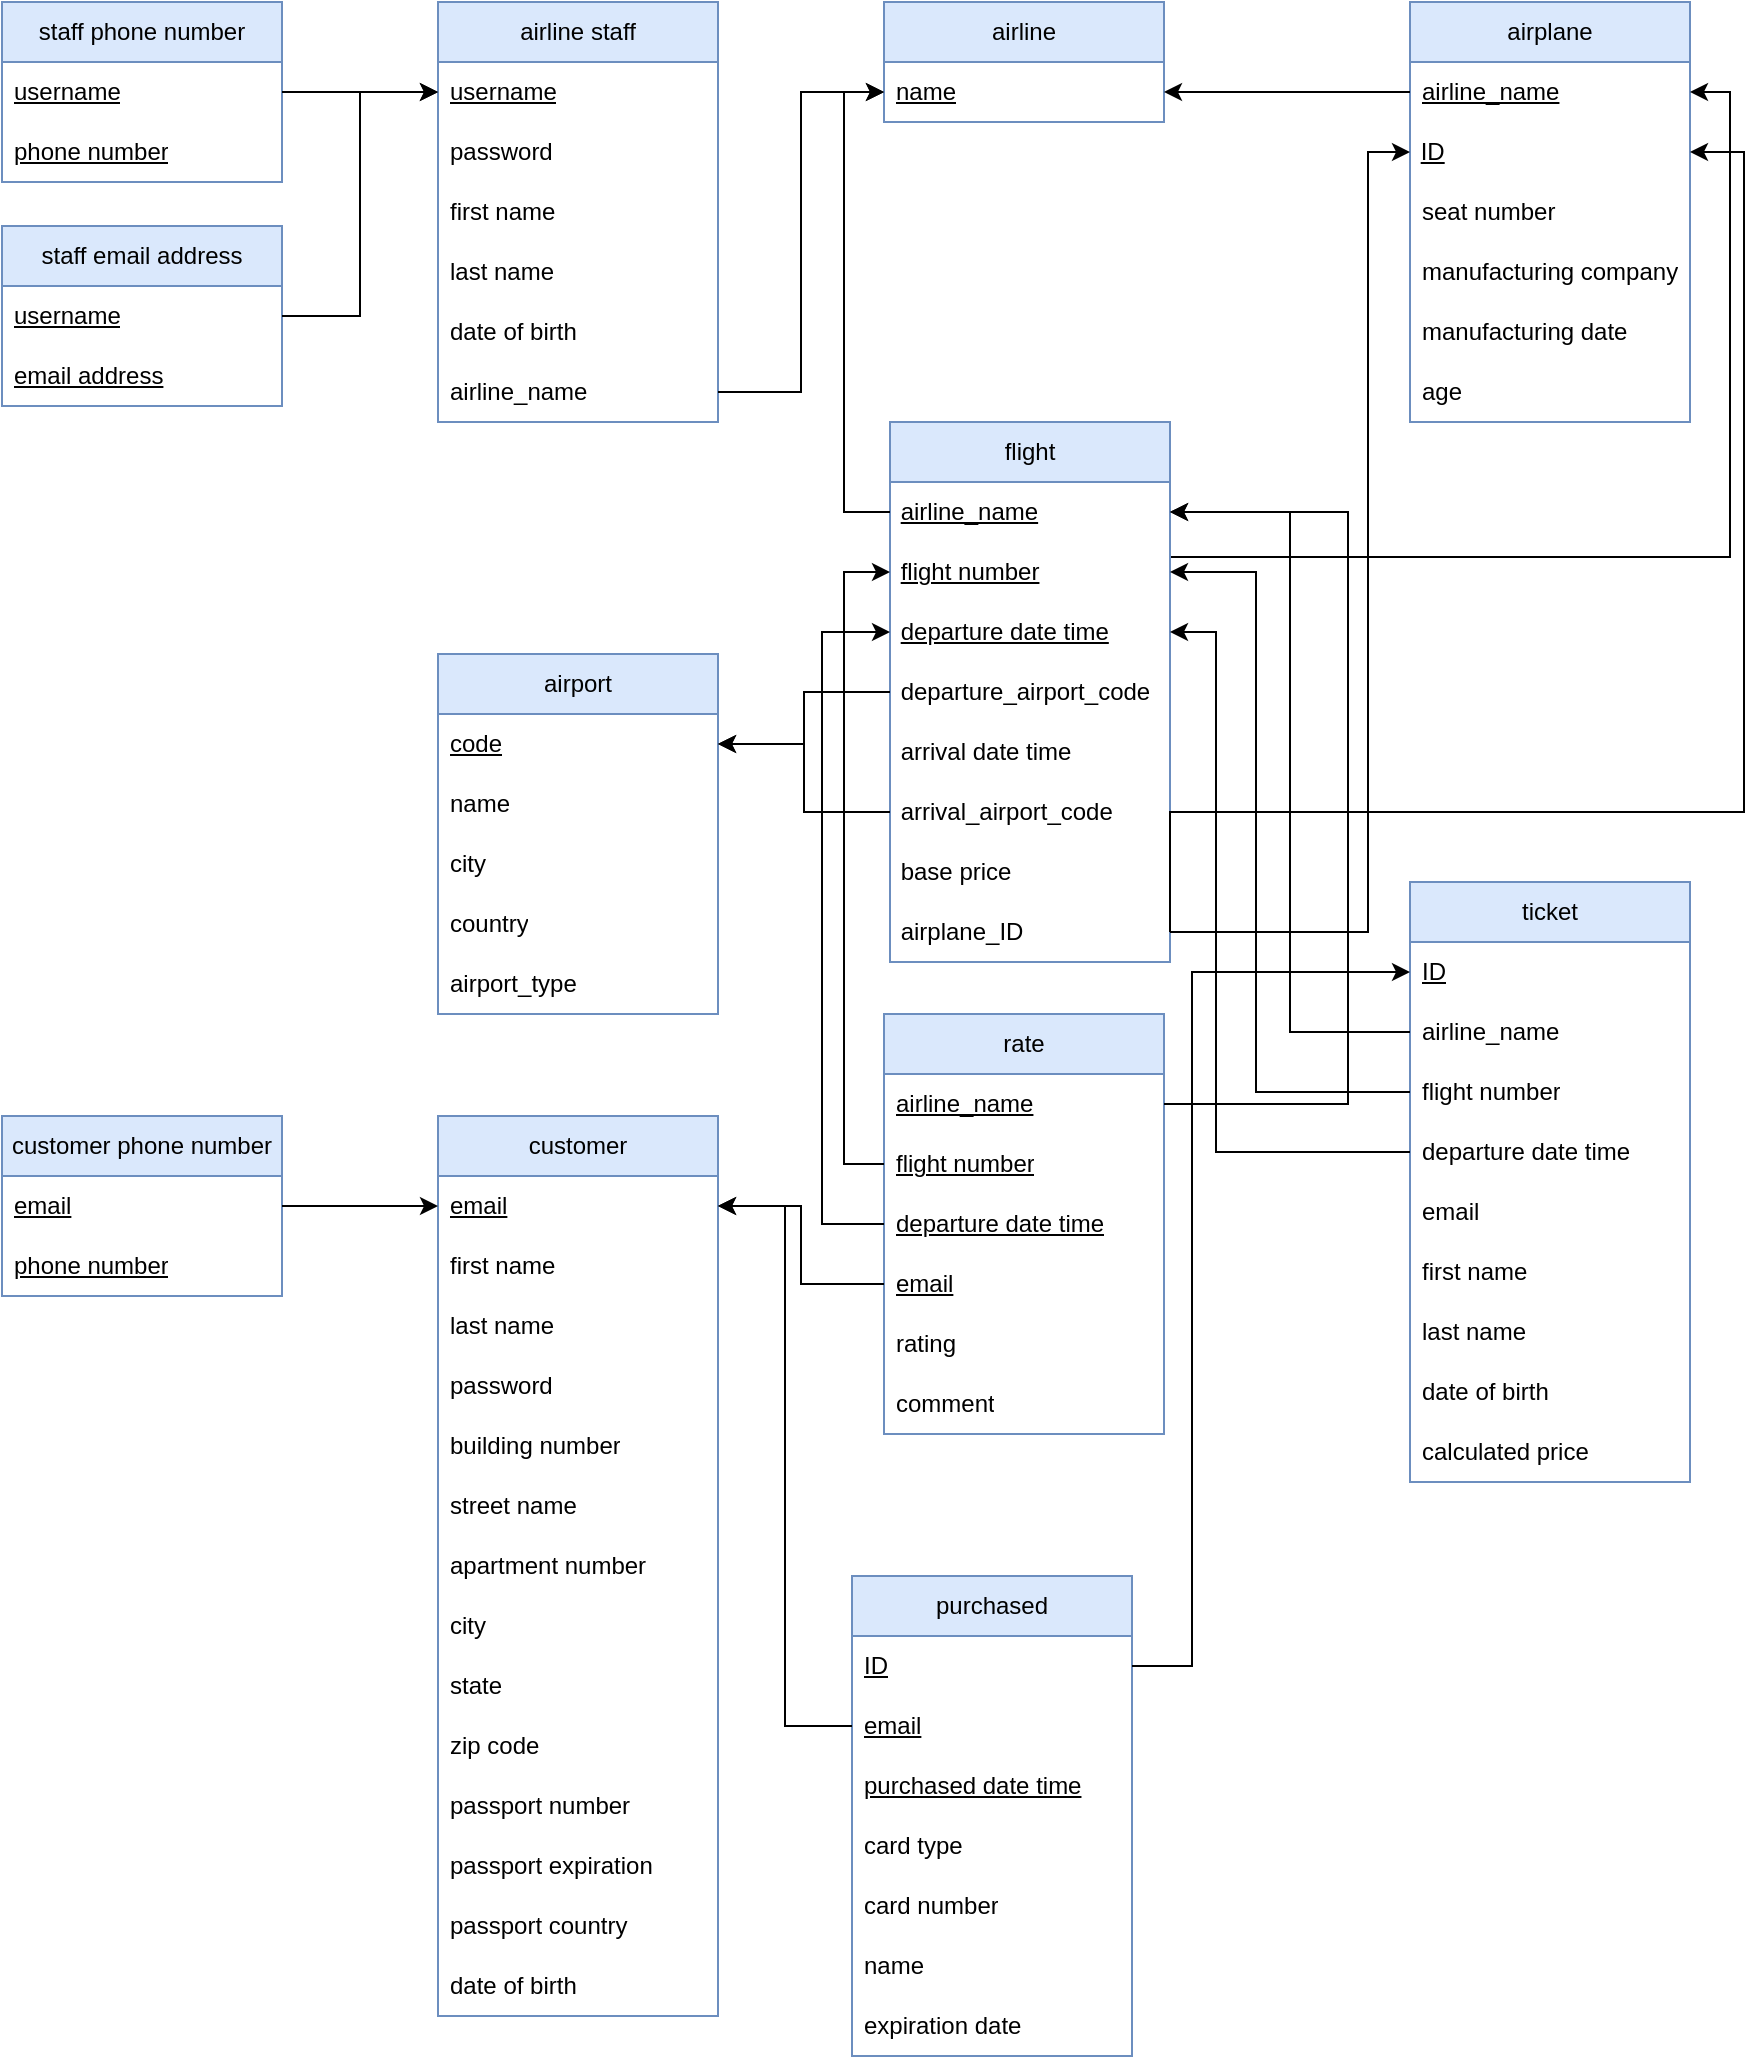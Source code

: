 <mxfile version="21.0.2" type="device"><diagram name="第 1 页" id="LL_mZ3iW91xQYAQ1SZW5"><mxGraphModel dx="984" dy="546" grid="0" gridSize="10" guides="1" tooltips="1" connect="1" arrows="1" fold="1" page="1" pageScale="1" pageWidth="827" pageHeight="1169" math="0" shadow="0"><root><mxCell id="0"/><mxCell id="1" parent="0"/><mxCell id="xITh1MtsY8NLnz4FpADZ-1" value="airline staff" style="swimlane;fontStyle=0;childLayout=stackLayout;horizontal=1;startSize=30;horizontalStack=0;resizeParent=1;resizeParentMax=0;resizeLast=0;collapsible=1;marginBottom=0;whiteSpace=wrap;html=1;fillColor=#dae8fc;strokeColor=#6c8ebf;" parent="1" vertex="1"><mxGeometry x="228" y="25" width="140" height="210" as="geometry"/></mxCell><mxCell id="xITh1MtsY8NLnz4FpADZ-2" value="&lt;u&gt;username&lt;/u&gt;" style="text;strokeColor=none;fillColor=none;align=left;verticalAlign=middle;spacingLeft=4;spacingRight=4;overflow=hidden;points=[[0,0.5],[1,0.5]];portConstraint=eastwest;rotatable=0;whiteSpace=wrap;html=1;" parent="xITh1MtsY8NLnz4FpADZ-1" vertex="1"><mxGeometry y="30" width="140" height="30" as="geometry"/></mxCell><mxCell id="xITh1MtsY8NLnz4FpADZ-3" value="password" style="text;strokeColor=none;fillColor=none;align=left;verticalAlign=middle;spacingLeft=4;spacingRight=4;overflow=hidden;points=[[0,0.5],[1,0.5]];portConstraint=eastwest;rotatable=0;whiteSpace=wrap;html=1;" parent="xITh1MtsY8NLnz4FpADZ-1" vertex="1"><mxGeometry y="60" width="140" height="30" as="geometry"/></mxCell><mxCell id="xITh1MtsY8NLnz4FpADZ-4" value="first name" style="text;strokeColor=none;fillColor=none;align=left;verticalAlign=middle;spacingLeft=4;spacingRight=4;overflow=hidden;points=[[0,0.5],[1,0.5]];portConstraint=eastwest;rotatable=0;whiteSpace=wrap;html=1;" parent="xITh1MtsY8NLnz4FpADZ-1" vertex="1"><mxGeometry y="90" width="140" height="30" as="geometry"/></mxCell><mxCell id="xITh1MtsY8NLnz4FpADZ-5" value="last name" style="text;strokeColor=none;fillColor=none;align=left;verticalAlign=middle;spacingLeft=4;spacingRight=4;overflow=hidden;points=[[0,0.5],[1,0.5]];portConstraint=eastwest;rotatable=0;whiteSpace=wrap;html=1;" parent="xITh1MtsY8NLnz4FpADZ-1" vertex="1"><mxGeometry y="120" width="140" height="30" as="geometry"/></mxCell><mxCell id="xITh1MtsY8NLnz4FpADZ-6" value="date of birth" style="text;strokeColor=none;fillColor=none;align=left;verticalAlign=middle;spacingLeft=4;spacingRight=4;overflow=hidden;points=[[0,0.5],[1,0.5]];portConstraint=eastwest;rotatable=0;whiteSpace=wrap;html=1;" parent="xITh1MtsY8NLnz4FpADZ-1" vertex="1"><mxGeometry y="150" width="140" height="30" as="geometry"/></mxCell><mxCell id="xITh1MtsY8NLnz4FpADZ-9" value="airline_name" style="text;strokeColor=none;fillColor=none;align=left;verticalAlign=middle;spacingLeft=4;spacingRight=4;overflow=hidden;points=[[0,0.5],[1,0.5]];portConstraint=eastwest;rotatable=0;whiteSpace=wrap;html=1;" parent="xITh1MtsY8NLnz4FpADZ-1" vertex="1"><mxGeometry y="180" width="140" height="30" as="geometry"/></mxCell><mxCell id="xITh1MtsY8NLnz4FpADZ-10" value="airline" style="swimlane;fontStyle=0;childLayout=stackLayout;horizontal=1;startSize=30;horizontalStack=0;resizeParent=1;resizeParentMax=0;resizeLast=0;collapsible=1;marginBottom=0;whiteSpace=wrap;html=1;fillColor=#dae8fc;strokeColor=#6c8ebf;" parent="1" vertex="1"><mxGeometry x="451" y="25" width="140" height="60" as="geometry"/></mxCell><mxCell id="xITh1MtsY8NLnz4FpADZ-11" value="&lt;u&gt;name&lt;/u&gt;" style="text;strokeColor=none;fillColor=none;align=left;verticalAlign=middle;spacingLeft=4;spacingRight=4;overflow=hidden;points=[[0,0.5],[1,0.5]];portConstraint=eastwest;rotatable=0;whiteSpace=wrap;html=1;" parent="xITh1MtsY8NLnz4FpADZ-10" vertex="1"><mxGeometry y="30" width="140" height="30" as="geometry"/></mxCell><mxCell id="xITh1MtsY8NLnz4FpADZ-12" style="edgeStyle=orthogonalEdgeStyle;rounded=0;orthogonalLoop=1;jettySize=auto;html=1;exitX=1;exitY=0.5;exitDx=0;exitDy=0;entryX=0;entryY=0.5;entryDx=0;entryDy=0;" parent="1" source="xITh1MtsY8NLnz4FpADZ-9" target="xITh1MtsY8NLnz4FpADZ-11" edge="1"><mxGeometry relative="1" as="geometry"/></mxCell><mxCell id="xITh1MtsY8NLnz4FpADZ-13" value="airplane" style="swimlane;fontStyle=0;childLayout=stackLayout;horizontal=1;startSize=30;horizontalStack=0;resizeParent=1;resizeParentMax=0;resizeLast=0;collapsible=1;marginBottom=0;whiteSpace=wrap;html=1;fillColor=#dae8fc;strokeColor=#6c8ebf;" parent="1" vertex="1"><mxGeometry x="714" y="25" width="140" height="210" as="geometry"/></mxCell><mxCell id="xITh1MtsY8NLnz4FpADZ-19" value="&lt;u&gt;airline_name&lt;/u&gt;" style="text;strokeColor=none;fillColor=none;align=left;verticalAlign=middle;spacingLeft=4;spacingRight=4;overflow=hidden;points=[[0,0.5],[1,0.5]];portConstraint=eastwest;rotatable=0;whiteSpace=wrap;html=1;" parent="xITh1MtsY8NLnz4FpADZ-13" vertex="1"><mxGeometry y="30" width="140" height="30" as="geometry"/></mxCell><mxCell id="xITh1MtsY8NLnz4FpADZ-14" value="&amp;nbsp;&lt;u&gt;ID&lt;/u&gt;" style="ellipse;whiteSpace=wrap;html=1;align=left;strokeColor=none;fillColor=none;rounded=0;labelBackgroundColor=none;" parent="xITh1MtsY8NLnz4FpADZ-13" vertex="1"><mxGeometry y="60" width="140" height="30" as="geometry"/></mxCell><mxCell id="xITh1MtsY8NLnz4FpADZ-15" value="seat number" style="text;strokeColor=none;fillColor=none;align=left;verticalAlign=middle;spacingLeft=4;spacingRight=4;overflow=hidden;points=[[0,0.5],[1,0.5]];portConstraint=eastwest;rotatable=0;whiteSpace=wrap;html=1;" parent="xITh1MtsY8NLnz4FpADZ-13" vertex="1"><mxGeometry y="90" width="140" height="30" as="geometry"/></mxCell><mxCell id="xITh1MtsY8NLnz4FpADZ-16" value="manufacturing company" style="text;strokeColor=none;fillColor=none;align=left;verticalAlign=middle;spacingLeft=4;spacingRight=4;overflow=hidden;points=[[0,0.5],[1,0.5]];portConstraint=eastwest;rotatable=0;whiteSpace=wrap;html=1;" parent="xITh1MtsY8NLnz4FpADZ-13" vertex="1"><mxGeometry y="120" width="140" height="30" as="geometry"/></mxCell><mxCell id="xITh1MtsY8NLnz4FpADZ-17" value="manufacturing date" style="text;strokeColor=none;fillColor=none;align=left;verticalAlign=middle;spacingLeft=4;spacingRight=4;overflow=hidden;points=[[0,0.5],[1,0.5]];portConstraint=eastwest;rotatable=0;whiteSpace=wrap;html=1;" parent="xITh1MtsY8NLnz4FpADZ-13" vertex="1"><mxGeometry y="150" width="140" height="30" as="geometry"/></mxCell><mxCell id="xITh1MtsY8NLnz4FpADZ-18" value="age" style="text;strokeColor=none;fillColor=none;align=left;verticalAlign=middle;spacingLeft=4;spacingRight=4;overflow=hidden;points=[[0,0.5],[1,0.5]];portConstraint=eastwest;rotatable=0;whiteSpace=wrap;html=1;" parent="xITh1MtsY8NLnz4FpADZ-13" vertex="1"><mxGeometry y="180" width="140" height="30" as="geometry"/></mxCell><mxCell id="xITh1MtsY8NLnz4FpADZ-20" style="edgeStyle=orthogonalEdgeStyle;rounded=0;orthogonalLoop=1;jettySize=auto;html=1;exitX=0;exitY=0.5;exitDx=0;exitDy=0;entryX=1;entryY=0.5;entryDx=0;entryDy=0;" parent="1" source="xITh1MtsY8NLnz4FpADZ-19" target="xITh1MtsY8NLnz4FpADZ-11" edge="1"><mxGeometry relative="1" as="geometry"/></mxCell><mxCell id="xITh1MtsY8NLnz4FpADZ-28" style="edgeStyle=orthogonalEdgeStyle;rounded=0;orthogonalLoop=1;jettySize=auto;html=1;exitX=1;exitY=0.25;exitDx=0;exitDy=0;entryX=1;entryY=0.5;entryDx=0;entryDy=0;" parent="1" source="xITh1MtsY8NLnz4FpADZ-21" target="xITh1MtsY8NLnz4FpADZ-19" edge="1"><mxGeometry relative="1" as="geometry"/></mxCell><mxCell id="xITh1MtsY8NLnz4FpADZ-21" value="flight" style="swimlane;fontStyle=0;childLayout=stackLayout;horizontal=1;startSize=30;horizontalStack=0;resizeParent=1;resizeParentMax=0;resizeLast=0;collapsible=1;marginBottom=0;whiteSpace=wrap;html=1;fillColor=#dae8fc;strokeColor=#6c8ebf;" parent="1" vertex="1"><mxGeometry x="454" y="235" width="140" height="270" as="geometry"/></mxCell><mxCell id="xITh1MtsY8NLnz4FpADZ-26" value="&amp;nbsp;&lt;u&gt;airline_name&lt;/u&gt;" style="ellipse;whiteSpace=wrap;html=1;align=left;strokeColor=none;fillColor=none;rounded=0;labelBackgroundColor=none;" parent="xITh1MtsY8NLnz4FpADZ-21" vertex="1"><mxGeometry y="30" width="140" height="30" as="geometry"/></mxCell><mxCell id="xITh1MtsY8NLnz4FpADZ-22" value="&amp;nbsp;&lt;u&gt;flight number&lt;/u&gt;" style="ellipse;whiteSpace=wrap;html=1;align=left;strokeColor=none;fillColor=none;rounded=0;labelBackgroundColor=none;" parent="xITh1MtsY8NLnz4FpADZ-21" vertex="1"><mxGeometry y="60" width="140" height="30" as="geometry"/></mxCell><mxCell id="xITh1MtsY8NLnz4FpADZ-23" value="&amp;nbsp;&lt;u&gt;departure date time&lt;/u&gt;" style="ellipse;whiteSpace=wrap;html=1;align=left;strokeColor=none;fillColor=none;rounded=0;labelBackgroundColor=none;" parent="xITh1MtsY8NLnz4FpADZ-21" vertex="1"><mxGeometry y="90" width="140" height="30" as="geometry"/></mxCell><mxCell id="xITh1MtsY8NLnz4FpADZ-37" value="&amp;nbsp;departure_airport_code" style="ellipse;whiteSpace=wrap;html=1;align=left;strokeColor=none;fillColor=none;rounded=0;labelBackgroundColor=none;" parent="xITh1MtsY8NLnz4FpADZ-21" vertex="1"><mxGeometry y="120" width="140" height="30" as="geometry"/></mxCell><mxCell id="xITh1MtsY8NLnz4FpADZ-24" value="&amp;nbsp;arrival date time" style="ellipse;whiteSpace=wrap;html=1;align=left;strokeColor=none;fillColor=none;rounded=0;labelBackgroundColor=none;" parent="xITh1MtsY8NLnz4FpADZ-21" vertex="1"><mxGeometry y="150" width="140" height="30" as="geometry"/></mxCell><mxCell id="xITh1MtsY8NLnz4FpADZ-38" value="&amp;nbsp;arrival_airport_code" style="ellipse;whiteSpace=wrap;html=1;align=left;strokeColor=none;fillColor=none;rounded=0;labelBackgroundColor=none;" parent="xITh1MtsY8NLnz4FpADZ-21" vertex="1"><mxGeometry y="180" width="140" height="30" as="geometry"/></mxCell><mxCell id="xITh1MtsY8NLnz4FpADZ-25" value="&amp;nbsp;base price" style="ellipse;whiteSpace=wrap;html=1;align=left;strokeColor=none;fillColor=none;rounded=0;labelBackgroundColor=none;" parent="xITh1MtsY8NLnz4FpADZ-21" vertex="1"><mxGeometry y="210" width="140" height="30" as="geometry"/></mxCell><mxCell id="xITh1MtsY8NLnz4FpADZ-29" value="&amp;nbsp;airplane_ID" style="ellipse;whiteSpace=wrap;html=1;align=left;strokeColor=none;fillColor=none;rounded=0;labelBackgroundColor=none;" parent="xITh1MtsY8NLnz4FpADZ-21" vertex="1"><mxGeometry y="240" width="140" height="30" as="geometry"/></mxCell><mxCell id="xITh1MtsY8NLnz4FpADZ-27" style="edgeStyle=orthogonalEdgeStyle;rounded=0;orthogonalLoop=1;jettySize=auto;html=1;exitX=0;exitY=0.5;exitDx=0;exitDy=0;entryX=0;entryY=0.5;entryDx=0;entryDy=0;" parent="1" source="xITh1MtsY8NLnz4FpADZ-26" target="xITh1MtsY8NLnz4FpADZ-11" edge="1"><mxGeometry relative="1" as="geometry"/></mxCell><mxCell id="xITh1MtsY8NLnz4FpADZ-30" style="edgeStyle=orthogonalEdgeStyle;rounded=0;orthogonalLoop=1;jettySize=auto;html=1;exitX=1;exitY=0.5;exitDx=0;exitDy=0;entryX=1;entryY=0.5;entryDx=0;entryDy=0;" parent="1" source="xITh1MtsY8NLnz4FpADZ-29" target="xITh1MtsY8NLnz4FpADZ-14" edge="1"><mxGeometry relative="1" as="geometry"><Array as="points"><mxPoint x="881" y="430"/><mxPoint x="881" y="100"/></Array></mxGeometry></mxCell><mxCell id="xITh1MtsY8NLnz4FpADZ-31" value="airport" style="swimlane;fontStyle=0;childLayout=stackLayout;horizontal=1;startSize=30;horizontalStack=0;resizeParent=1;resizeParentMax=0;resizeLast=0;collapsible=1;marginBottom=0;whiteSpace=wrap;html=1;fillColor=#dae8fc;strokeColor=#6c8ebf;" parent="1" vertex="1"><mxGeometry x="228" y="351" width="140" height="180" as="geometry"/></mxCell><mxCell id="xITh1MtsY8NLnz4FpADZ-32" value="&lt;u&gt;code&lt;/u&gt;" style="text;strokeColor=none;fillColor=none;align=left;verticalAlign=middle;spacingLeft=4;spacingRight=4;overflow=hidden;points=[[0,0.5],[1,0.5]];portConstraint=eastwest;rotatable=0;whiteSpace=wrap;html=1;" parent="xITh1MtsY8NLnz4FpADZ-31" vertex="1"><mxGeometry y="30" width="140" height="30" as="geometry"/></mxCell><mxCell id="xITh1MtsY8NLnz4FpADZ-33" value="name" style="text;strokeColor=none;fillColor=none;align=left;verticalAlign=middle;spacingLeft=4;spacingRight=4;overflow=hidden;points=[[0,0.5],[1,0.5]];portConstraint=eastwest;rotatable=0;whiteSpace=wrap;html=1;" parent="xITh1MtsY8NLnz4FpADZ-31" vertex="1"><mxGeometry y="60" width="140" height="30" as="geometry"/></mxCell><mxCell id="xITh1MtsY8NLnz4FpADZ-34" value="city" style="text;strokeColor=none;fillColor=none;align=left;verticalAlign=middle;spacingLeft=4;spacingRight=4;overflow=hidden;points=[[0,0.5],[1,0.5]];portConstraint=eastwest;rotatable=0;whiteSpace=wrap;html=1;" parent="xITh1MtsY8NLnz4FpADZ-31" vertex="1"><mxGeometry y="90" width="140" height="30" as="geometry"/></mxCell><mxCell id="xITh1MtsY8NLnz4FpADZ-35" value="country" style="text;strokeColor=none;fillColor=none;align=left;verticalAlign=middle;spacingLeft=4;spacingRight=4;overflow=hidden;points=[[0,0.5],[1,0.5]];portConstraint=eastwest;rotatable=0;whiteSpace=wrap;html=1;" parent="xITh1MtsY8NLnz4FpADZ-31" vertex="1"><mxGeometry y="120" width="140" height="30" as="geometry"/></mxCell><mxCell id="xITh1MtsY8NLnz4FpADZ-36" value="airport_type" style="text;strokeColor=none;fillColor=none;align=left;verticalAlign=middle;spacingLeft=4;spacingRight=4;overflow=hidden;points=[[0,0.5],[1,0.5]];portConstraint=eastwest;rotatable=0;whiteSpace=wrap;html=1;" parent="xITh1MtsY8NLnz4FpADZ-31" vertex="1"><mxGeometry y="150" width="140" height="30" as="geometry"/></mxCell><mxCell id="xITh1MtsY8NLnz4FpADZ-39" style="edgeStyle=orthogonalEdgeStyle;rounded=0;orthogonalLoop=1;jettySize=auto;html=1;exitX=0;exitY=0.5;exitDx=0;exitDy=0;entryX=1;entryY=0.5;entryDx=0;entryDy=0;" parent="1" source="xITh1MtsY8NLnz4FpADZ-37" target="xITh1MtsY8NLnz4FpADZ-32" edge="1"><mxGeometry relative="1" as="geometry"/></mxCell><mxCell id="xITh1MtsY8NLnz4FpADZ-40" style="edgeStyle=orthogonalEdgeStyle;rounded=0;orthogonalLoop=1;jettySize=auto;html=1;exitX=0;exitY=0.5;exitDx=0;exitDy=0;entryX=1;entryY=0.5;entryDx=0;entryDy=0;" parent="1" source="xITh1MtsY8NLnz4FpADZ-38" target="xITh1MtsY8NLnz4FpADZ-32" edge="1"><mxGeometry relative="1" as="geometry"/></mxCell><mxCell id="xITh1MtsY8NLnz4FpADZ-41" value="ticket" style="swimlane;fontStyle=0;childLayout=stackLayout;horizontal=1;startSize=30;horizontalStack=0;resizeParent=1;resizeParentMax=0;resizeLast=0;collapsible=1;marginBottom=0;whiteSpace=wrap;html=1;fillColor=#dae8fc;strokeColor=#6c8ebf;" parent="1" vertex="1"><mxGeometry x="714" y="465" width="140" height="300" as="geometry"/></mxCell><mxCell id="xITh1MtsY8NLnz4FpADZ-42" value="&lt;u&gt;ID&lt;/u&gt;" style="text;strokeColor=none;fillColor=none;align=left;verticalAlign=middle;spacingLeft=4;spacingRight=4;overflow=hidden;points=[[0,0.5],[1,0.5]];portConstraint=eastwest;rotatable=0;whiteSpace=wrap;html=1;" parent="xITh1MtsY8NLnz4FpADZ-41" vertex="1"><mxGeometry y="30" width="140" height="30" as="geometry"/></mxCell><mxCell id="xITh1MtsY8NLnz4FpADZ-53" value="airline_name" style="text;strokeColor=none;fillColor=none;align=left;verticalAlign=middle;spacingLeft=4;spacingRight=4;overflow=hidden;points=[[0,0.5],[1,0.5]];portConstraint=eastwest;rotatable=0;whiteSpace=wrap;html=1;" parent="xITh1MtsY8NLnz4FpADZ-41" vertex="1"><mxGeometry y="60" width="140" height="30" as="geometry"/></mxCell><mxCell id="xITh1MtsY8NLnz4FpADZ-52" value="flight number" style="text;strokeColor=none;fillColor=none;align=left;verticalAlign=middle;spacingLeft=4;spacingRight=4;overflow=hidden;points=[[0,0.5],[1,0.5]];portConstraint=eastwest;rotatable=0;whiteSpace=wrap;html=1;" parent="xITh1MtsY8NLnz4FpADZ-41" vertex="1"><mxGeometry y="90" width="140" height="30" as="geometry"/></mxCell><mxCell id="xITh1MtsY8NLnz4FpADZ-48" value="departure date time" style="text;strokeColor=none;fillColor=none;align=left;verticalAlign=middle;spacingLeft=4;spacingRight=4;overflow=hidden;points=[[0,0.5],[1,0.5]];portConstraint=eastwest;rotatable=0;whiteSpace=wrap;html=1;" parent="xITh1MtsY8NLnz4FpADZ-41" vertex="1"><mxGeometry y="120" width="140" height="30" as="geometry"/></mxCell><mxCell id="xITh1MtsY8NLnz4FpADZ-43" value="email" style="text;strokeColor=none;fillColor=none;align=left;verticalAlign=middle;spacingLeft=4;spacingRight=4;overflow=hidden;points=[[0,0.5],[1,0.5]];portConstraint=eastwest;rotatable=0;whiteSpace=wrap;html=1;" parent="xITh1MtsY8NLnz4FpADZ-41" vertex="1"><mxGeometry y="150" width="140" height="30" as="geometry"/></mxCell><mxCell id="xITh1MtsY8NLnz4FpADZ-44" value="first name" style="text;strokeColor=none;fillColor=none;align=left;verticalAlign=middle;spacingLeft=4;spacingRight=4;overflow=hidden;points=[[0,0.5],[1,0.5]];portConstraint=eastwest;rotatable=0;whiteSpace=wrap;html=1;" parent="xITh1MtsY8NLnz4FpADZ-41" vertex="1"><mxGeometry y="180" width="140" height="30" as="geometry"/></mxCell><mxCell id="xITh1MtsY8NLnz4FpADZ-45" value="last name" style="text;strokeColor=none;fillColor=none;align=left;verticalAlign=middle;spacingLeft=4;spacingRight=4;overflow=hidden;points=[[0,0.5],[1,0.5]];portConstraint=eastwest;rotatable=0;whiteSpace=wrap;html=1;" parent="xITh1MtsY8NLnz4FpADZ-41" vertex="1"><mxGeometry y="210" width="140" height="30" as="geometry"/></mxCell><mxCell id="xITh1MtsY8NLnz4FpADZ-46" value="date of birth" style="text;strokeColor=none;fillColor=none;align=left;verticalAlign=middle;spacingLeft=4;spacingRight=4;overflow=hidden;points=[[0,0.5],[1,0.5]];portConstraint=eastwest;rotatable=0;whiteSpace=wrap;html=1;" parent="xITh1MtsY8NLnz4FpADZ-41" vertex="1"><mxGeometry y="240" width="140" height="30" as="geometry"/></mxCell><mxCell id="xITh1MtsY8NLnz4FpADZ-47" value="calculated price" style="text;strokeColor=none;fillColor=none;align=left;verticalAlign=middle;spacingLeft=4;spacingRight=4;overflow=hidden;points=[[0,0.5],[1,0.5]];portConstraint=eastwest;rotatable=0;whiteSpace=wrap;html=1;" parent="xITh1MtsY8NLnz4FpADZ-41" vertex="1"><mxGeometry y="270" width="140" height="30" as="geometry"/></mxCell><mxCell id="xITh1MtsY8NLnz4FpADZ-54" style="edgeStyle=orthogonalEdgeStyle;rounded=0;orthogonalLoop=1;jettySize=auto;html=1;exitX=0;exitY=0.5;exitDx=0;exitDy=0;entryX=1;entryY=0.5;entryDx=0;entryDy=0;" parent="1" source="xITh1MtsY8NLnz4FpADZ-53" target="xITh1MtsY8NLnz4FpADZ-26" edge="1"><mxGeometry relative="1" as="geometry"/></mxCell><mxCell id="xITh1MtsY8NLnz4FpADZ-55" style="edgeStyle=orthogonalEdgeStyle;rounded=0;orthogonalLoop=1;jettySize=auto;html=1;exitX=0;exitY=0.5;exitDx=0;exitDy=0;entryX=1;entryY=0.5;entryDx=0;entryDy=0;" parent="1" source="xITh1MtsY8NLnz4FpADZ-52" target="xITh1MtsY8NLnz4FpADZ-22" edge="1"><mxGeometry relative="1" as="geometry"><Array as="points"><mxPoint x="637" y="570"/><mxPoint x="637" y="310"/></Array></mxGeometry></mxCell><mxCell id="xITh1MtsY8NLnz4FpADZ-56" style="edgeStyle=orthogonalEdgeStyle;rounded=0;orthogonalLoop=1;jettySize=auto;html=1;exitX=0;exitY=0.5;exitDx=0;exitDy=0;entryX=1;entryY=0.5;entryDx=0;entryDy=0;" parent="1" source="xITh1MtsY8NLnz4FpADZ-48" target="xITh1MtsY8NLnz4FpADZ-23" edge="1"><mxGeometry relative="1" as="geometry"><Array as="points"><mxPoint x="617" y="600"/><mxPoint x="617" y="340"/></Array></mxGeometry></mxCell><mxCell id="xITh1MtsY8NLnz4FpADZ-57" value="customer" style="swimlane;fontStyle=0;childLayout=stackLayout;horizontal=1;startSize=30;horizontalStack=0;resizeParent=1;resizeParentMax=0;resizeLast=0;collapsible=1;marginBottom=0;whiteSpace=wrap;html=1;fillColor=#dae8fc;strokeColor=#6c8ebf;" parent="1" vertex="1"><mxGeometry x="228" y="582" width="140" height="450" as="geometry"/></mxCell><mxCell id="xITh1MtsY8NLnz4FpADZ-58" value="&lt;u&gt;email&lt;/u&gt;" style="text;strokeColor=none;fillColor=none;align=left;verticalAlign=middle;spacingLeft=4;spacingRight=4;overflow=hidden;points=[[0,0.5],[1,0.5]];portConstraint=eastwest;rotatable=0;whiteSpace=wrap;html=1;" parent="xITh1MtsY8NLnz4FpADZ-57" vertex="1"><mxGeometry y="30" width="140" height="30" as="geometry"/></mxCell><mxCell id="xITh1MtsY8NLnz4FpADZ-60" value="first name" style="text;strokeColor=none;fillColor=none;align=left;verticalAlign=middle;spacingLeft=4;spacingRight=4;overflow=hidden;points=[[0,0.5],[1,0.5]];portConstraint=eastwest;rotatable=0;whiteSpace=wrap;html=1;" parent="xITh1MtsY8NLnz4FpADZ-57" vertex="1"><mxGeometry y="60" width="140" height="30" as="geometry"/></mxCell><mxCell id="xITh1MtsY8NLnz4FpADZ-61" value="last name" style="text;strokeColor=none;fillColor=none;align=left;verticalAlign=middle;spacingLeft=4;spacingRight=4;overflow=hidden;points=[[0,0.5],[1,0.5]];portConstraint=eastwest;rotatable=0;whiteSpace=wrap;html=1;" parent="xITh1MtsY8NLnz4FpADZ-57" vertex="1"><mxGeometry y="90" width="140" height="30" as="geometry"/></mxCell><mxCell id="xITh1MtsY8NLnz4FpADZ-62" value="password" style="text;strokeColor=none;fillColor=none;align=left;verticalAlign=middle;spacingLeft=4;spacingRight=4;overflow=hidden;points=[[0,0.5],[1,0.5]];portConstraint=eastwest;rotatable=0;whiteSpace=wrap;html=1;" parent="xITh1MtsY8NLnz4FpADZ-57" vertex="1"><mxGeometry y="120" width="140" height="30" as="geometry"/></mxCell><mxCell id="xITh1MtsY8NLnz4FpADZ-64" value="building number" style="text;strokeColor=none;fillColor=none;align=left;verticalAlign=middle;spacingLeft=4;spacingRight=4;overflow=hidden;points=[[0,0.5],[1,0.5]];portConstraint=eastwest;rotatable=0;whiteSpace=wrap;html=1;" parent="xITh1MtsY8NLnz4FpADZ-57" vertex="1"><mxGeometry y="150" width="140" height="30" as="geometry"/></mxCell><mxCell id="xITh1MtsY8NLnz4FpADZ-65" value="street name" style="text;strokeColor=none;fillColor=none;align=left;verticalAlign=middle;spacingLeft=4;spacingRight=4;overflow=hidden;points=[[0,0.5],[1,0.5]];portConstraint=eastwest;rotatable=0;whiteSpace=wrap;html=1;" parent="xITh1MtsY8NLnz4FpADZ-57" vertex="1"><mxGeometry y="180" width="140" height="30" as="geometry"/></mxCell><mxCell id="xITh1MtsY8NLnz4FpADZ-66" value="apartment number" style="text;strokeColor=none;fillColor=none;align=left;verticalAlign=middle;spacingLeft=4;spacingRight=4;overflow=hidden;points=[[0,0.5],[1,0.5]];portConstraint=eastwest;rotatable=0;whiteSpace=wrap;html=1;" parent="xITh1MtsY8NLnz4FpADZ-57" vertex="1"><mxGeometry y="210" width="140" height="30" as="geometry"/></mxCell><mxCell id="xITh1MtsY8NLnz4FpADZ-67" value="city" style="text;strokeColor=none;fillColor=none;align=left;verticalAlign=middle;spacingLeft=4;spacingRight=4;overflow=hidden;points=[[0,0.5],[1,0.5]];portConstraint=eastwest;rotatable=0;whiteSpace=wrap;html=1;" parent="xITh1MtsY8NLnz4FpADZ-57" vertex="1"><mxGeometry y="240" width="140" height="30" as="geometry"/></mxCell><mxCell id="xITh1MtsY8NLnz4FpADZ-68" value="state" style="text;strokeColor=none;fillColor=none;align=left;verticalAlign=middle;spacingLeft=4;spacingRight=4;overflow=hidden;points=[[0,0.5],[1,0.5]];portConstraint=eastwest;rotatable=0;whiteSpace=wrap;html=1;" parent="xITh1MtsY8NLnz4FpADZ-57" vertex="1"><mxGeometry y="270" width="140" height="30" as="geometry"/></mxCell><mxCell id="xITh1MtsY8NLnz4FpADZ-69" value="zip code" style="text;strokeColor=none;fillColor=none;align=left;verticalAlign=middle;spacingLeft=4;spacingRight=4;overflow=hidden;points=[[0,0.5],[1,0.5]];portConstraint=eastwest;rotatable=0;whiteSpace=wrap;html=1;" parent="xITh1MtsY8NLnz4FpADZ-57" vertex="1"><mxGeometry y="300" width="140" height="30" as="geometry"/></mxCell><mxCell id="xITh1MtsY8NLnz4FpADZ-71" value="passport number" style="text;strokeColor=none;fillColor=none;align=left;verticalAlign=middle;spacingLeft=4;spacingRight=4;overflow=hidden;points=[[0,0.5],[1,0.5]];portConstraint=eastwest;rotatable=0;whiteSpace=wrap;html=1;" parent="xITh1MtsY8NLnz4FpADZ-57" vertex="1"><mxGeometry y="330" width="140" height="30" as="geometry"/></mxCell><mxCell id="xITh1MtsY8NLnz4FpADZ-72" value="passport expiration" style="text;strokeColor=none;fillColor=none;align=left;verticalAlign=middle;spacingLeft=4;spacingRight=4;overflow=hidden;points=[[0,0.5],[1,0.5]];portConstraint=eastwest;rotatable=0;whiteSpace=wrap;html=1;" parent="xITh1MtsY8NLnz4FpADZ-57" vertex="1"><mxGeometry y="360" width="140" height="30" as="geometry"/></mxCell><mxCell id="xITh1MtsY8NLnz4FpADZ-73" value="passport country" style="text;strokeColor=none;fillColor=none;align=left;verticalAlign=middle;spacingLeft=4;spacingRight=4;overflow=hidden;points=[[0,0.5],[1,0.5]];portConstraint=eastwest;rotatable=0;whiteSpace=wrap;html=1;" parent="xITh1MtsY8NLnz4FpADZ-57" vertex="1"><mxGeometry y="390" width="140" height="30" as="geometry"/></mxCell><mxCell id="xITh1MtsY8NLnz4FpADZ-74" value="date of birth" style="text;strokeColor=none;fillColor=none;align=left;verticalAlign=middle;spacingLeft=4;spacingRight=4;overflow=hidden;points=[[0,0.5],[1,0.5]];portConstraint=eastwest;rotatable=0;whiteSpace=wrap;html=1;" parent="xITh1MtsY8NLnz4FpADZ-57" vertex="1"><mxGeometry y="420" width="140" height="30" as="geometry"/></mxCell><mxCell id="xITh1MtsY8NLnz4FpADZ-75" value="purchased" style="swimlane;fontStyle=0;childLayout=stackLayout;horizontal=1;startSize=30;horizontalStack=0;resizeParent=1;resizeParentMax=0;resizeLast=0;collapsible=1;marginBottom=0;whiteSpace=wrap;html=1;fillColor=#dae8fc;strokeColor=#6c8ebf;" parent="1" vertex="1"><mxGeometry x="435" y="812" width="140" height="240" as="geometry"/></mxCell><mxCell id="xITh1MtsY8NLnz4FpADZ-76" value="&lt;u&gt;ID&lt;/u&gt;" style="text;strokeColor=none;fillColor=none;align=left;verticalAlign=middle;spacingLeft=4;spacingRight=4;overflow=hidden;points=[[0,0.5],[1,0.5]];portConstraint=eastwest;rotatable=0;whiteSpace=wrap;html=1;" parent="xITh1MtsY8NLnz4FpADZ-75" vertex="1"><mxGeometry y="30" width="140" height="30" as="geometry"/></mxCell><mxCell id="xITh1MtsY8NLnz4FpADZ-77" value="&lt;u&gt;email&lt;/u&gt;" style="text;strokeColor=none;fillColor=none;align=left;verticalAlign=middle;spacingLeft=4;spacingRight=4;overflow=hidden;points=[[0,0.5],[1,0.5]];portConstraint=eastwest;rotatable=0;whiteSpace=wrap;html=1;" parent="xITh1MtsY8NLnz4FpADZ-75" vertex="1"><mxGeometry y="60" width="140" height="30" as="geometry"/></mxCell><mxCell id="xITh1MtsY8NLnz4FpADZ-78" value="&lt;u&gt;purchased date time&lt;/u&gt;" style="text;strokeColor=none;fillColor=none;align=left;verticalAlign=middle;spacingLeft=4;spacingRight=4;overflow=hidden;points=[[0,0.5],[1,0.5]];portConstraint=eastwest;rotatable=0;whiteSpace=wrap;html=1;" parent="xITh1MtsY8NLnz4FpADZ-75" vertex="1"><mxGeometry y="90" width="140" height="30" as="geometry"/></mxCell><mxCell id="xITh1MtsY8NLnz4FpADZ-79" value="card type" style="text;strokeColor=none;fillColor=none;align=left;verticalAlign=middle;spacingLeft=4;spacingRight=4;overflow=hidden;points=[[0,0.5],[1,0.5]];portConstraint=eastwest;rotatable=0;whiteSpace=wrap;html=1;" parent="xITh1MtsY8NLnz4FpADZ-75" vertex="1"><mxGeometry y="120" width="140" height="30" as="geometry"/></mxCell><mxCell id="xITh1MtsY8NLnz4FpADZ-80" value="card number" style="text;strokeColor=none;fillColor=none;align=left;verticalAlign=middle;spacingLeft=4;spacingRight=4;overflow=hidden;points=[[0,0.5],[1,0.5]];portConstraint=eastwest;rotatable=0;whiteSpace=wrap;html=1;" parent="xITh1MtsY8NLnz4FpADZ-75" vertex="1"><mxGeometry y="150" width="140" height="30" as="geometry"/></mxCell><mxCell id="xITh1MtsY8NLnz4FpADZ-81" value="name" style="text;strokeColor=none;fillColor=none;align=left;verticalAlign=middle;spacingLeft=4;spacingRight=4;overflow=hidden;points=[[0,0.5],[1,0.5]];portConstraint=eastwest;rotatable=0;whiteSpace=wrap;html=1;" parent="xITh1MtsY8NLnz4FpADZ-75" vertex="1"><mxGeometry y="180" width="140" height="30" as="geometry"/></mxCell><mxCell id="xITh1MtsY8NLnz4FpADZ-82" value="expiration date" style="text;strokeColor=none;fillColor=none;align=left;verticalAlign=middle;spacingLeft=4;spacingRight=4;overflow=hidden;points=[[0,0.5],[1,0.5]];portConstraint=eastwest;rotatable=0;whiteSpace=wrap;html=1;" parent="xITh1MtsY8NLnz4FpADZ-75" vertex="1"><mxGeometry y="210" width="140" height="30" as="geometry"/></mxCell><mxCell id="xITh1MtsY8NLnz4FpADZ-85" style="edgeStyle=orthogonalEdgeStyle;rounded=0;orthogonalLoop=1;jettySize=auto;html=1;exitX=1;exitY=0.5;exitDx=0;exitDy=0;entryX=0;entryY=0.5;entryDx=0;entryDy=0;" parent="1" source="xITh1MtsY8NLnz4FpADZ-76" target="xITh1MtsY8NLnz4FpADZ-42" edge="1"><mxGeometry relative="1" as="geometry"><Array as="points"><mxPoint x="605" y="857"/><mxPoint x="605" y="510"/></Array></mxGeometry></mxCell><mxCell id="xITh1MtsY8NLnz4FpADZ-86" style="edgeStyle=orthogonalEdgeStyle;rounded=0;orthogonalLoop=1;jettySize=auto;html=1;exitX=0;exitY=0.5;exitDx=0;exitDy=0;entryX=1;entryY=0.5;entryDx=0;entryDy=0;" parent="1" source="xITh1MtsY8NLnz4FpADZ-77" target="xITh1MtsY8NLnz4FpADZ-58" edge="1"><mxGeometry relative="1" as="geometry"/></mxCell><mxCell id="xITh1MtsY8NLnz4FpADZ-87" value="rate" style="swimlane;fontStyle=0;childLayout=stackLayout;horizontal=1;startSize=30;horizontalStack=0;resizeParent=1;resizeParentMax=0;resizeLast=0;collapsible=1;marginBottom=0;whiteSpace=wrap;html=1;fillColor=#dae8fc;strokeColor=#6c8ebf;" parent="1" vertex="1"><mxGeometry x="451" y="531" width="140" height="210" as="geometry"/></mxCell><mxCell id="xITh1MtsY8NLnz4FpADZ-88" value="&lt;u&gt;airline_name&lt;/u&gt;" style="text;strokeColor=none;fillColor=none;align=left;verticalAlign=middle;spacingLeft=4;spacingRight=4;overflow=hidden;points=[[0,0.5],[1,0.5]];portConstraint=eastwest;rotatable=0;whiteSpace=wrap;html=1;" parent="xITh1MtsY8NLnz4FpADZ-87" vertex="1"><mxGeometry y="30" width="140" height="30" as="geometry"/></mxCell><mxCell id="xITh1MtsY8NLnz4FpADZ-96" value="&lt;u&gt;flight number&lt;/u&gt;" style="text;strokeColor=none;fillColor=none;align=left;verticalAlign=middle;spacingLeft=4;spacingRight=4;overflow=hidden;points=[[0,0.5],[1,0.5]];portConstraint=eastwest;rotatable=0;whiteSpace=wrap;html=1;" parent="xITh1MtsY8NLnz4FpADZ-87" vertex="1"><mxGeometry y="60" width="140" height="30" as="geometry"/></mxCell><mxCell id="xITh1MtsY8NLnz4FpADZ-95" value="&lt;u&gt;departure date time&lt;/u&gt;" style="text;strokeColor=none;fillColor=none;align=left;verticalAlign=middle;spacingLeft=4;spacingRight=4;overflow=hidden;points=[[0,0.5],[1,0.5]];portConstraint=eastwest;rotatable=0;whiteSpace=wrap;html=1;" parent="xITh1MtsY8NLnz4FpADZ-87" vertex="1"><mxGeometry y="90" width="140" height="30" as="geometry"/></mxCell><mxCell id="xITh1MtsY8NLnz4FpADZ-89" value="&lt;u&gt;email&lt;/u&gt;" style="text;strokeColor=none;fillColor=none;align=left;verticalAlign=middle;spacingLeft=4;spacingRight=4;overflow=hidden;points=[[0,0.5],[1,0.5]];portConstraint=eastwest;rotatable=0;whiteSpace=wrap;html=1;" parent="xITh1MtsY8NLnz4FpADZ-87" vertex="1"><mxGeometry y="120" width="140" height="30" as="geometry"/></mxCell><mxCell id="xITh1MtsY8NLnz4FpADZ-90" value="rating" style="text;strokeColor=none;fillColor=none;align=left;verticalAlign=middle;spacingLeft=4;spacingRight=4;overflow=hidden;points=[[0,0.5],[1,0.5]];portConstraint=eastwest;rotatable=0;whiteSpace=wrap;html=1;" parent="xITh1MtsY8NLnz4FpADZ-87" vertex="1"><mxGeometry y="150" width="140" height="30" as="geometry"/></mxCell><mxCell id="xITh1MtsY8NLnz4FpADZ-91" value="comment" style="text;strokeColor=none;fillColor=none;align=left;verticalAlign=middle;spacingLeft=4;spacingRight=4;overflow=hidden;points=[[0,0.5],[1,0.5]];portConstraint=eastwest;rotatable=0;whiteSpace=wrap;html=1;" parent="xITh1MtsY8NLnz4FpADZ-87" vertex="1"><mxGeometry y="180" width="140" height="30" as="geometry"/></mxCell><mxCell id="xITh1MtsY8NLnz4FpADZ-97" style="edgeStyle=orthogonalEdgeStyle;rounded=0;orthogonalLoop=1;jettySize=auto;html=1;exitX=0;exitY=0.5;exitDx=0;exitDy=0;entryX=1;entryY=0.5;entryDx=0;entryDy=0;" parent="1" source="xITh1MtsY8NLnz4FpADZ-89" target="xITh1MtsY8NLnz4FpADZ-58" edge="1"><mxGeometry relative="1" as="geometry"/></mxCell><mxCell id="xITh1MtsY8NLnz4FpADZ-99" style="edgeStyle=orthogonalEdgeStyle;rounded=0;orthogonalLoop=1;jettySize=auto;html=1;exitX=1;exitY=0.5;exitDx=0;exitDy=0;entryX=1;entryY=0.5;entryDx=0;entryDy=0;" parent="1" source="xITh1MtsY8NLnz4FpADZ-88" target="xITh1MtsY8NLnz4FpADZ-26" edge="1"><mxGeometry relative="1" as="geometry"><Array as="points"><mxPoint x="683" y="576"/><mxPoint x="683" y="280"/></Array></mxGeometry></mxCell><mxCell id="xITh1MtsY8NLnz4FpADZ-100" style="edgeStyle=orthogonalEdgeStyle;rounded=0;orthogonalLoop=1;jettySize=auto;html=1;exitX=0;exitY=0.5;exitDx=0;exitDy=0;entryX=0;entryY=0.5;entryDx=0;entryDy=0;" parent="1" source="xITh1MtsY8NLnz4FpADZ-96" target="xITh1MtsY8NLnz4FpADZ-22" edge="1"><mxGeometry relative="1" as="geometry"/></mxCell><mxCell id="xITh1MtsY8NLnz4FpADZ-101" style="edgeStyle=orthogonalEdgeStyle;rounded=0;orthogonalLoop=1;jettySize=auto;html=1;exitX=0;exitY=0.5;exitDx=0;exitDy=0;entryX=0;entryY=0.5;entryDx=0;entryDy=0;" parent="1" source="xITh1MtsY8NLnz4FpADZ-95" target="xITh1MtsY8NLnz4FpADZ-23" edge="1"><mxGeometry relative="1" as="geometry"><Array as="points"><mxPoint x="420" y="636"/><mxPoint x="420" y="340"/></Array></mxGeometry></mxCell><mxCell id="dySKhGqFsNffiwkZDiDi-1" value="staff phone number" style="swimlane;fontStyle=0;childLayout=stackLayout;horizontal=1;startSize=30;horizontalStack=0;resizeParent=1;resizeParentMax=0;resizeLast=0;collapsible=1;marginBottom=0;whiteSpace=wrap;html=1;fillColor=#dae8fc;strokeColor=#6c8ebf;" parent="1" vertex="1"><mxGeometry x="10" y="25" width="140" height="90" as="geometry"/></mxCell><mxCell id="dySKhGqFsNffiwkZDiDi-2" value="&lt;u&gt;username&lt;/u&gt;" style="text;strokeColor=none;fillColor=none;align=left;verticalAlign=middle;spacingLeft=4;spacingRight=4;overflow=hidden;points=[[0,0.5],[1,0.5]];portConstraint=eastwest;rotatable=0;whiteSpace=wrap;html=1;" parent="dySKhGqFsNffiwkZDiDi-1" vertex="1"><mxGeometry y="30" width="140" height="30" as="geometry"/></mxCell><mxCell id="dySKhGqFsNffiwkZDiDi-3" value="&lt;u&gt;phone number&lt;/u&gt;" style="text;strokeColor=none;fillColor=none;align=left;verticalAlign=middle;spacingLeft=4;spacingRight=4;overflow=hidden;points=[[0,0.5],[1,0.5]];portConstraint=eastwest;rotatable=0;whiteSpace=wrap;html=1;" parent="dySKhGqFsNffiwkZDiDi-1" vertex="1"><mxGeometry y="60" width="140" height="30" as="geometry"/></mxCell><mxCell id="dySKhGqFsNffiwkZDiDi-11" style="edgeStyle=orthogonalEdgeStyle;rounded=0;orthogonalLoop=1;jettySize=auto;html=1;exitX=1;exitY=0.5;exitDx=0;exitDy=0;entryX=0;entryY=0.5;entryDx=0;entryDy=0;" parent="1" source="dySKhGqFsNffiwkZDiDi-2" target="xITh1MtsY8NLnz4FpADZ-2" edge="1"><mxGeometry relative="1" as="geometry"/></mxCell><mxCell id="dySKhGqFsNffiwkZDiDi-12" value="staff email address" style="swimlane;fontStyle=0;childLayout=stackLayout;horizontal=1;startSize=30;horizontalStack=0;resizeParent=1;resizeParentMax=0;resizeLast=0;collapsible=1;marginBottom=0;whiteSpace=wrap;html=1;fillColor=#dae8fc;strokeColor=#6c8ebf;" parent="1" vertex="1"><mxGeometry x="10" y="137" width="140" height="90" as="geometry"/></mxCell><mxCell id="dySKhGqFsNffiwkZDiDi-13" value="&lt;u&gt;username&lt;/u&gt;" style="text;strokeColor=none;fillColor=none;align=left;verticalAlign=middle;spacingLeft=4;spacingRight=4;overflow=hidden;points=[[0,0.5],[1,0.5]];portConstraint=eastwest;rotatable=0;whiteSpace=wrap;html=1;" parent="dySKhGqFsNffiwkZDiDi-12" vertex="1"><mxGeometry y="30" width="140" height="30" as="geometry"/></mxCell><mxCell id="dySKhGqFsNffiwkZDiDi-14" value="&lt;u&gt;email address&lt;/u&gt;" style="text;strokeColor=none;fillColor=none;align=left;verticalAlign=middle;spacingLeft=4;spacingRight=4;overflow=hidden;points=[[0,0.5],[1,0.5]];portConstraint=eastwest;rotatable=0;whiteSpace=wrap;html=1;" parent="dySKhGqFsNffiwkZDiDi-12" vertex="1"><mxGeometry y="60" width="140" height="30" as="geometry"/></mxCell><mxCell id="dySKhGqFsNffiwkZDiDi-15" style="edgeStyle=orthogonalEdgeStyle;rounded=0;orthogonalLoop=1;jettySize=auto;html=1;exitX=1;exitY=0.5;exitDx=0;exitDy=0;entryX=0;entryY=0.5;entryDx=0;entryDy=0;" parent="1" source="dySKhGqFsNffiwkZDiDi-13" target="xITh1MtsY8NLnz4FpADZ-2" edge="1"><mxGeometry relative="1" as="geometry"/></mxCell><mxCell id="dySKhGqFsNffiwkZDiDi-16" value="customer phone number" style="swimlane;fontStyle=0;childLayout=stackLayout;horizontal=1;startSize=30;horizontalStack=0;resizeParent=1;resizeParentMax=0;resizeLast=0;collapsible=1;marginBottom=0;whiteSpace=wrap;html=1;fillColor=#dae8fc;strokeColor=#6c8ebf;" parent="1" vertex="1"><mxGeometry x="10" y="582" width="140" height="90" as="geometry"/></mxCell><mxCell id="dySKhGqFsNffiwkZDiDi-17" value="&lt;u&gt;email&lt;/u&gt;" style="text;strokeColor=none;fillColor=none;align=left;verticalAlign=middle;spacingLeft=4;spacingRight=4;overflow=hidden;points=[[0,0.5],[1,0.5]];portConstraint=eastwest;rotatable=0;whiteSpace=wrap;html=1;" parent="dySKhGqFsNffiwkZDiDi-16" vertex="1"><mxGeometry y="30" width="140" height="30" as="geometry"/></mxCell><mxCell id="dySKhGqFsNffiwkZDiDi-18" value="&lt;u&gt;phone number&lt;/u&gt;" style="text;strokeColor=none;fillColor=none;align=left;verticalAlign=middle;spacingLeft=4;spacingRight=4;overflow=hidden;points=[[0,0.5],[1,0.5]];portConstraint=eastwest;rotatable=0;whiteSpace=wrap;html=1;" parent="dySKhGqFsNffiwkZDiDi-16" vertex="1"><mxGeometry y="60" width="140" height="30" as="geometry"/></mxCell><mxCell id="dySKhGqFsNffiwkZDiDi-19" style="edgeStyle=orthogonalEdgeStyle;rounded=0;orthogonalLoop=1;jettySize=auto;html=1;exitX=1;exitY=0.5;exitDx=0;exitDy=0;entryX=0;entryY=0.5;entryDx=0;entryDy=0;" parent="1" source="dySKhGqFsNffiwkZDiDi-17" target="xITh1MtsY8NLnz4FpADZ-58" edge="1"><mxGeometry relative="1" as="geometry"/></mxCell><mxCell id="dySKhGqFsNffiwkZDiDi-20" style="edgeStyle=orthogonalEdgeStyle;rounded=0;orthogonalLoop=1;jettySize=auto;html=1;exitX=1;exitY=0.5;exitDx=0;exitDy=0;entryX=0;entryY=0.5;entryDx=0;entryDy=0;" parent="1" source="xITh1MtsY8NLnz4FpADZ-29" target="xITh1MtsY8NLnz4FpADZ-14" edge="1"><mxGeometry relative="1" as="geometry"><Array as="points"><mxPoint x="693" y="490"/><mxPoint x="693" y="100"/></Array></mxGeometry></mxCell></root></mxGraphModel></diagram></mxfile>